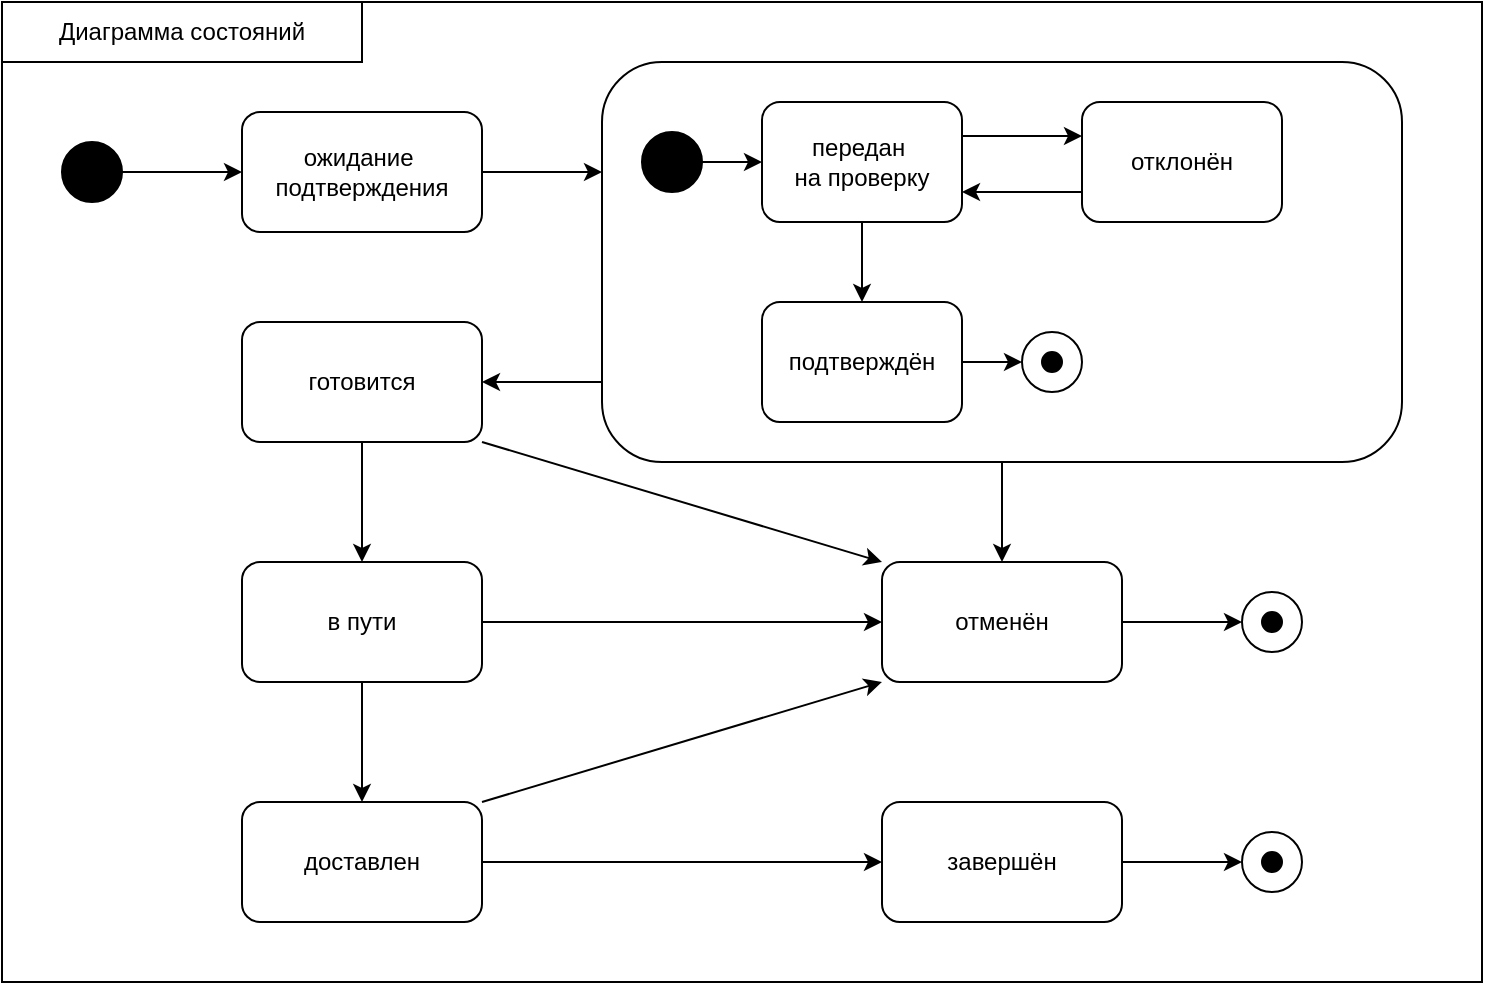 <mxfile version="24.5.1" type="device">
  <diagram name="Страница — 1" id="b2WEa_hxhu0EUcXBksmA">
    <mxGraphModel dx="1386" dy="759" grid="1" gridSize="10" guides="1" tooltips="1" connect="1" arrows="1" fold="1" page="1" pageScale="1" pageWidth="827" pageHeight="1169" math="0" shadow="0">
      <root>
        <mxCell id="0" />
        <mxCell id="1" parent="0" />
        <mxCell id="7z-pGyyTHFrx5ehnId0H-1" value="" style="ellipse;whiteSpace=wrap;html=1;aspect=fixed;shadow=0;fillColor=#000000;fillStyle=auto;" vertex="1" parent="1">
          <mxGeometry x="50" y="80" width="30" height="30" as="geometry" />
        </mxCell>
        <mxCell id="7z-pGyyTHFrx5ehnId0H-3" value="ожидание&amp;nbsp;&lt;div&gt;подтверждения&lt;/div&gt;" style="rounded=1;whiteSpace=wrap;html=1;" vertex="1" parent="1">
          <mxGeometry x="140" y="65" width="120" height="60" as="geometry" />
        </mxCell>
        <mxCell id="7z-pGyyTHFrx5ehnId0H-5" value="" style="rounded=1;whiteSpace=wrap;html=1;fillColor=none;" vertex="1" parent="1">
          <mxGeometry x="320" y="40" width="400" height="200" as="geometry" />
        </mxCell>
        <mxCell id="7z-pGyyTHFrx5ehnId0H-6" value="готовится" style="rounded=1;whiteSpace=wrap;html=1;" vertex="1" parent="1">
          <mxGeometry x="140" y="170" width="120" height="60" as="geometry" />
        </mxCell>
        <mxCell id="7z-pGyyTHFrx5ehnId0H-7" value="в пути" style="rounded=1;whiteSpace=wrap;html=1;" vertex="1" parent="1">
          <mxGeometry x="140" y="290" width="120" height="60" as="geometry" />
        </mxCell>
        <mxCell id="7z-pGyyTHFrx5ehnId0H-8" value="доставлен" style="rounded=1;whiteSpace=wrap;html=1;" vertex="1" parent="1">
          <mxGeometry x="140" y="410" width="120" height="60" as="geometry" />
        </mxCell>
        <mxCell id="7z-pGyyTHFrx5ehnId0H-9" value="отменён" style="rounded=1;whiteSpace=wrap;html=1;" vertex="1" parent="1">
          <mxGeometry x="460" y="290" width="120" height="60" as="geometry" />
        </mxCell>
        <mxCell id="7z-pGyyTHFrx5ehnId0H-10" value="завершён" style="rounded=1;whiteSpace=wrap;html=1;" vertex="1" parent="1">
          <mxGeometry x="460" y="410" width="120" height="60" as="geometry" />
        </mxCell>
        <mxCell id="7z-pGyyTHFrx5ehnId0H-11" value="" style="endArrow=classic;html=1;rounded=0;exitX=1;exitY=0.5;exitDx=0;exitDy=0;" edge="1" parent="1" source="7z-pGyyTHFrx5ehnId0H-1" target="7z-pGyyTHFrx5ehnId0H-3">
          <mxGeometry width="50" height="50" relative="1" as="geometry">
            <mxPoint x="390" y="420" as="sourcePoint" />
            <mxPoint x="100" y="130" as="targetPoint" />
          </mxGeometry>
        </mxCell>
        <mxCell id="7z-pGyyTHFrx5ehnId0H-12" value="" style="endArrow=classic;html=1;rounded=0;exitX=1;exitY=0.5;exitDx=0;exitDy=0;" edge="1" parent="1" source="7z-pGyyTHFrx5ehnId0H-3">
          <mxGeometry width="50" height="50" relative="1" as="geometry">
            <mxPoint x="390" y="420" as="sourcePoint" />
            <mxPoint x="320" y="95" as="targetPoint" />
          </mxGeometry>
        </mxCell>
        <mxCell id="7z-pGyyTHFrx5ehnId0H-13" value="" style="endArrow=classic;html=1;rounded=0;exitX=0.5;exitY=1;exitDx=0;exitDy=0;entryX=0.5;entryY=0;entryDx=0;entryDy=0;" edge="1" parent="1" source="7z-pGyyTHFrx5ehnId0H-5" target="7z-pGyyTHFrx5ehnId0H-9">
          <mxGeometry width="50" height="50" relative="1" as="geometry">
            <mxPoint x="390" y="420" as="sourcePoint" />
            <mxPoint x="440" y="370" as="targetPoint" />
          </mxGeometry>
        </mxCell>
        <mxCell id="7z-pGyyTHFrx5ehnId0H-14" value="" style="endArrow=classic;html=1;rounded=0;entryX=1;entryY=0.5;entryDx=0;entryDy=0;exitX=0;exitY=0.8;exitDx=0;exitDy=0;exitPerimeter=0;" edge="1" parent="1" source="7z-pGyyTHFrx5ehnId0H-5" target="7z-pGyyTHFrx5ehnId0H-6">
          <mxGeometry width="50" height="50" relative="1" as="geometry">
            <mxPoint x="390" y="420" as="sourcePoint" />
            <mxPoint x="440" y="370" as="targetPoint" />
          </mxGeometry>
        </mxCell>
        <mxCell id="7z-pGyyTHFrx5ehnId0H-15" value="" style="endArrow=classic;html=1;rounded=0;exitX=0.5;exitY=1;exitDx=0;exitDy=0;entryX=0.5;entryY=0;entryDx=0;entryDy=0;" edge="1" parent="1" source="7z-pGyyTHFrx5ehnId0H-6" target="7z-pGyyTHFrx5ehnId0H-7">
          <mxGeometry width="50" height="50" relative="1" as="geometry">
            <mxPoint x="390" y="420" as="sourcePoint" />
            <mxPoint x="440" y="370" as="targetPoint" />
          </mxGeometry>
        </mxCell>
        <mxCell id="7z-pGyyTHFrx5ehnId0H-17" value="" style="endArrow=classic;html=1;rounded=0;exitX=0.5;exitY=1;exitDx=0;exitDy=0;entryX=0.5;entryY=0;entryDx=0;entryDy=0;" edge="1" parent="1" source="7z-pGyyTHFrx5ehnId0H-7" target="7z-pGyyTHFrx5ehnId0H-8">
          <mxGeometry width="50" height="50" relative="1" as="geometry">
            <mxPoint x="390" y="420" as="sourcePoint" />
            <mxPoint x="440" y="370" as="targetPoint" />
          </mxGeometry>
        </mxCell>
        <mxCell id="7z-pGyyTHFrx5ehnId0H-18" value="" style="endArrow=classic;html=1;rounded=0;exitX=1;exitY=0.5;exitDx=0;exitDy=0;entryX=0;entryY=0.5;entryDx=0;entryDy=0;" edge="1" parent="1" source="7z-pGyyTHFrx5ehnId0H-8" target="7z-pGyyTHFrx5ehnId0H-10">
          <mxGeometry width="50" height="50" relative="1" as="geometry">
            <mxPoint x="390" y="420" as="sourcePoint" />
            <mxPoint x="440" y="370" as="targetPoint" />
          </mxGeometry>
        </mxCell>
        <mxCell id="7z-pGyyTHFrx5ehnId0H-19" value="" style="endArrow=classic;html=1;rounded=0;exitX=1;exitY=0.5;exitDx=0;exitDy=0;entryX=0;entryY=0.5;entryDx=0;entryDy=0;" edge="1" parent="1" source="7z-pGyyTHFrx5ehnId0H-7" target="7z-pGyyTHFrx5ehnId0H-9">
          <mxGeometry width="50" height="50" relative="1" as="geometry">
            <mxPoint x="390" y="420" as="sourcePoint" />
            <mxPoint x="440" y="370" as="targetPoint" />
          </mxGeometry>
        </mxCell>
        <mxCell id="7z-pGyyTHFrx5ehnId0H-20" value="" style="endArrow=classic;html=1;rounded=0;exitX=1;exitY=0;exitDx=0;exitDy=0;entryX=0;entryY=1;entryDx=0;entryDy=0;" edge="1" parent="1" source="7z-pGyyTHFrx5ehnId0H-8" target="7z-pGyyTHFrx5ehnId0H-9">
          <mxGeometry width="50" height="50" relative="1" as="geometry">
            <mxPoint x="390" y="420" as="sourcePoint" />
            <mxPoint x="440" y="370" as="targetPoint" />
          </mxGeometry>
        </mxCell>
        <mxCell id="7z-pGyyTHFrx5ehnId0H-21" value="" style="endArrow=classic;html=1;rounded=0;exitX=1;exitY=1;exitDx=0;exitDy=0;entryX=0;entryY=0;entryDx=0;entryDy=0;" edge="1" parent="1" source="7z-pGyyTHFrx5ehnId0H-6" target="7z-pGyyTHFrx5ehnId0H-9">
          <mxGeometry width="50" height="50" relative="1" as="geometry">
            <mxPoint x="390" y="420" as="sourcePoint" />
            <mxPoint x="440" y="370" as="targetPoint" />
          </mxGeometry>
        </mxCell>
        <mxCell id="7z-pGyyTHFrx5ehnId0H-22" value="" style="endArrow=classic;html=1;rounded=0;exitX=1;exitY=0.5;exitDx=0;exitDy=0;" edge="1" parent="1" source="7z-pGyyTHFrx5ehnId0H-9">
          <mxGeometry width="50" height="50" relative="1" as="geometry">
            <mxPoint x="390" y="420" as="sourcePoint" />
            <mxPoint x="640" y="320" as="targetPoint" />
          </mxGeometry>
        </mxCell>
        <mxCell id="7z-pGyyTHFrx5ehnId0H-23" value="" style="endArrow=classic;html=1;rounded=0;exitX=1;exitY=0.5;exitDx=0;exitDy=0;" edge="1" parent="1" source="7z-pGyyTHFrx5ehnId0H-10">
          <mxGeometry width="50" height="50" relative="1" as="geometry">
            <mxPoint x="390" y="420" as="sourcePoint" />
            <mxPoint x="640" y="440" as="targetPoint" />
          </mxGeometry>
        </mxCell>
        <mxCell id="7z-pGyyTHFrx5ehnId0H-24" value="" style="ellipse;whiteSpace=wrap;html=1;aspect=fixed;fillColor=#000000;" vertex="1" parent="1">
          <mxGeometry x="650" y="315" width="10" height="10" as="geometry" />
        </mxCell>
        <mxCell id="7z-pGyyTHFrx5ehnId0H-25" value="" style="ellipse;whiteSpace=wrap;html=1;aspect=fixed;fillColor=#000000;" vertex="1" parent="1">
          <mxGeometry x="650" y="435" width="10" height="10" as="geometry" />
        </mxCell>
        <mxCell id="7z-pGyyTHFrx5ehnId0H-29" value="" style="ellipse;whiteSpace=wrap;html=1;aspect=fixed;fillColor=none;" vertex="1" parent="1">
          <mxGeometry x="640" y="305" width="30" height="30" as="geometry" />
        </mxCell>
        <mxCell id="7z-pGyyTHFrx5ehnId0H-30" value="" style="ellipse;whiteSpace=wrap;html=1;aspect=fixed;fillColor=none;" vertex="1" parent="1">
          <mxGeometry x="640" y="425" width="30" height="30" as="geometry" />
        </mxCell>
        <mxCell id="7z-pGyyTHFrx5ehnId0H-33" value="" style="ellipse;whiteSpace=wrap;html=1;aspect=fixed;fillColor=#000000;" vertex="1" parent="1">
          <mxGeometry x="340" y="75" width="30" height="30" as="geometry" />
        </mxCell>
        <mxCell id="7z-pGyyTHFrx5ehnId0H-38" value="передан&amp;nbsp;&lt;div&gt;на проверку&lt;/div&gt;" style="rounded=1;whiteSpace=wrap;html=1;" vertex="1" parent="1">
          <mxGeometry x="400" y="60" width="100" height="60" as="geometry" />
        </mxCell>
        <mxCell id="7z-pGyyTHFrx5ehnId0H-39" value="отклонён" style="rounded=1;whiteSpace=wrap;html=1;" vertex="1" parent="1">
          <mxGeometry x="560" y="60" width="100" height="60" as="geometry" />
        </mxCell>
        <mxCell id="7z-pGyyTHFrx5ehnId0H-40" value="подтверждён" style="rounded=1;whiteSpace=wrap;html=1;" vertex="1" parent="1">
          <mxGeometry x="400" y="160" width="100" height="60" as="geometry" />
        </mxCell>
        <mxCell id="7z-pGyyTHFrx5ehnId0H-42" value="" style="ellipse;whiteSpace=wrap;html=1;aspect=fixed;fillColor=none;" vertex="1" parent="1">
          <mxGeometry x="530" y="175" width="30" height="30" as="geometry" />
        </mxCell>
        <mxCell id="7z-pGyyTHFrx5ehnId0H-43" value="" style="ellipse;whiteSpace=wrap;html=1;aspect=fixed;fillColor=#000000;" vertex="1" parent="1">
          <mxGeometry x="540" y="185" width="10" height="10" as="geometry" />
        </mxCell>
        <mxCell id="7z-pGyyTHFrx5ehnId0H-44" value="" style="endArrow=classic;html=1;rounded=0;exitX=1;exitY=0.5;exitDx=0;exitDy=0;entryX=0;entryY=0.5;entryDx=0;entryDy=0;" edge="1" parent="1" source="7z-pGyyTHFrx5ehnId0H-33" target="7z-pGyyTHFrx5ehnId0H-38">
          <mxGeometry width="50" height="50" relative="1" as="geometry">
            <mxPoint x="390" y="420" as="sourcePoint" />
            <mxPoint x="440" y="370" as="targetPoint" />
          </mxGeometry>
        </mxCell>
        <mxCell id="7z-pGyyTHFrx5ehnId0H-45" value="" style="endArrow=classic;html=1;rounded=0;exitX=1;exitY=0.5;exitDx=0;exitDy=0;entryX=0;entryY=0.5;entryDx=0;entryDy=0;" edge="1" parent="1">
          <mxGeometry width="50" height="50" relative="1" as="geometry">
            <mxPoint x="500" y="77" as="sourcePoint" />
            <mxPoint x="560" y="77" as="targetPoint" />
          </mxGeometry>
        </mxCell>
        <mxCell id="7z-pGyyTHFrx5ehnId0H-46" value="" style="endArrow=classic;html=1;rounded=0;exitX=0.5;exitY=1;exitDx=0;exitDy=0;entryX=0.5;entryY=0;entryDx=0;entryDy=0;" edge="1" parent="1" source="7z-pGyyTHFrx5ehnId0H-38" target="7z-pGyyTHFrx5ehnId0H-40">
          <mxGeometry width="50" height="50" relative="1" as="geometry">
            <mxPoint x="390" y="420" as="sourcePoint" />
            <mxPoint x="440" y="370" as="targetPoint" />
          </mxGeometry>
        </mxCell>
        <mxCell id="7z-pGyyTHFrx5ehnId0H-47" value="" style="endArrow=classic;html=1;rounded=0;exitX=1;exitY=0.5;exitDx=0;exitDy=0;entryX=0;entryY=0.5;entryDx=0;entryDy=0;" edge="1" parent="1" source="7z-pGyyTHFrx5ehnId0H-40" target="7z-pGyyTHFrx5ehnId0H-42">
          <mxGeometry width="50" height="50" relative="1" as="geometry">
            <mxPoint x="390" y="420" as="sourcePoint" />
            <mxPoint x="440" y="370" as="targetPoint" />
          </mxGeometry>
        </mxCell>
        <mxCell id="7z-pGyyTHFrx5ehnId0H-48" value="" style="endArrow=classic;html=1;rounded=0;entryX=1;entryY=0.75;entryDx=0;entryDy=0;exitX=0;exitY=0.75;exitDx=0;exitDy=0;" edge="1" parent="1" source="7z-pGyyTHFrx5ehnId0H-39" target="7z-pGyyTHFrx5ehnId0H-38">
          <mxGeometry width="50" height="50" relative="1" as="geometry">
            <mxPoint x="390" y="420" as="sourcePoint" />
            <mxPoint x="440" y="370" as="targetPoint" />
          </mxGeometry>
        </mxCell>
        <mxCell id="7z-pGyyTHFrx5ehnId0H-49" value="" style="rounded=0;whiteSpace=wrap;html=1;fillColor=none;" vertex="1" parent="1">
          <mxGeometry x="20" y="10" width="740" height="490" as="geometry" />
        </mxCell>
        <mxCell id="7z-pGyyTHFrx5ehnId0H-50" value="Диаграмма состояний" style="rounded=0;whiteSpace=wrap;html=1;" vertex="1" parent="1">
          <mxGeometry x="20" y="10" width="180" height="30" as="geometry" />
        </mxCell>
      </root>
    </mxGraphModel>
  </diagram>
</mxfile>
